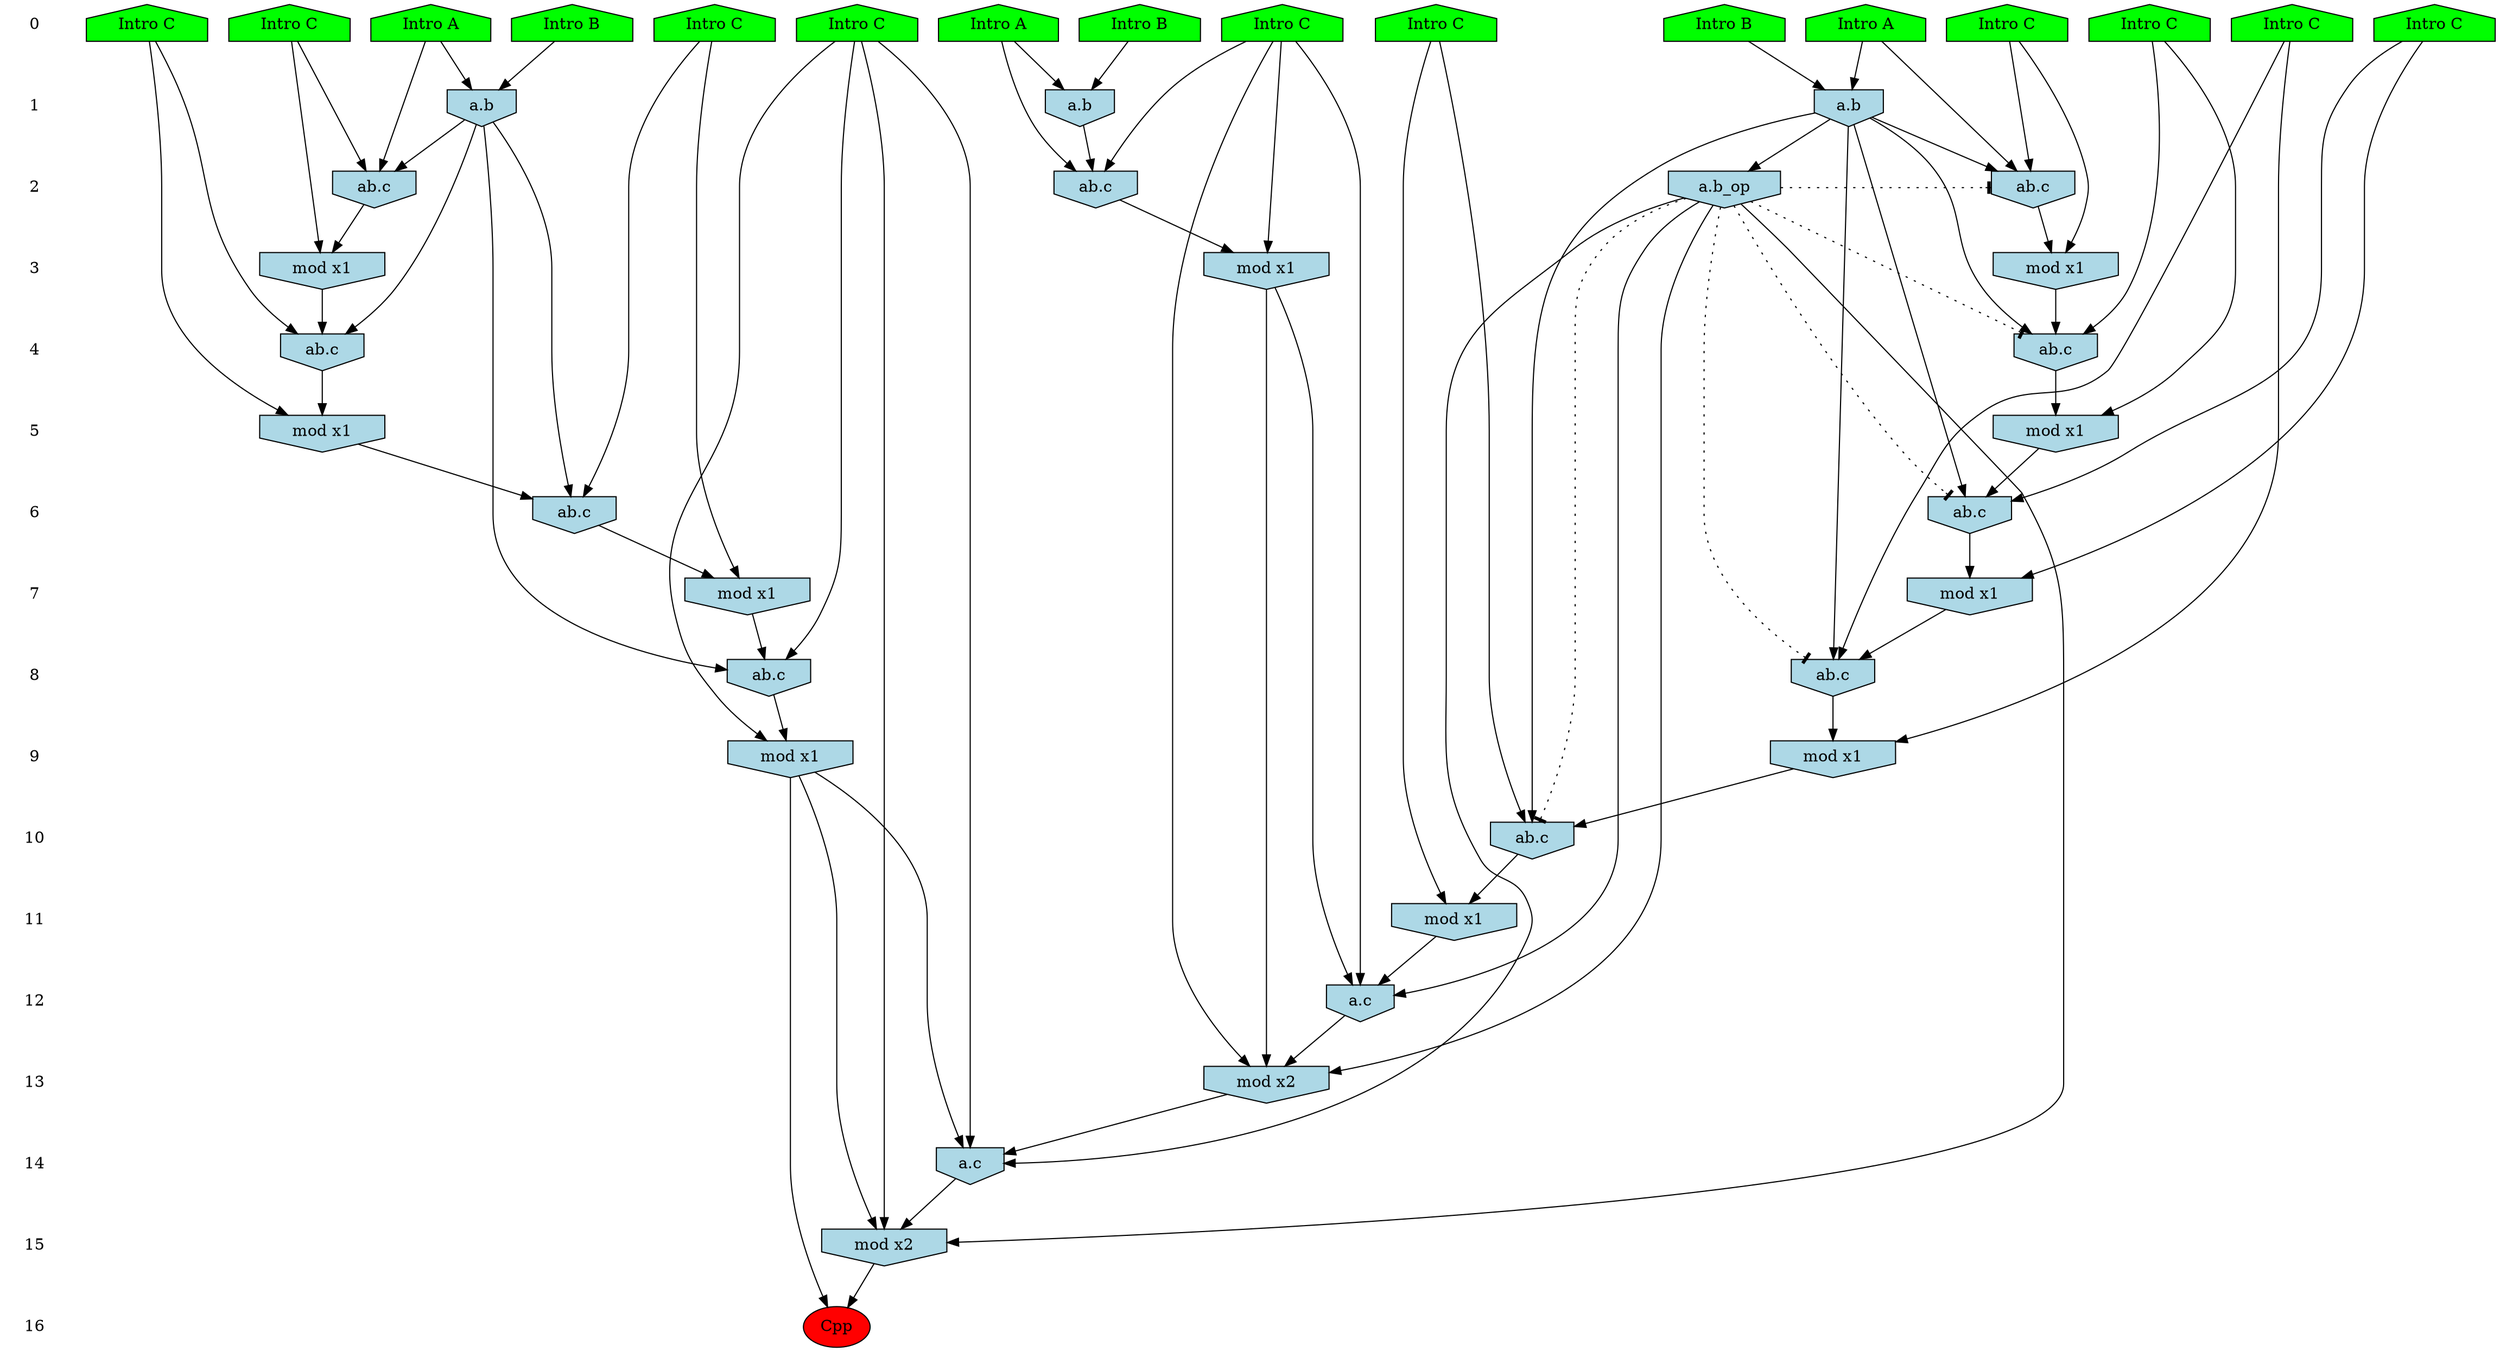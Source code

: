 /* Compression of 1 causal flows obtained in average at 1.858421E+01 t.u */
/* Compressed causal flows were: [3347] */
digraph G{
 ranksep=.5 ; 
{ rank = same ; "0" [shape=plaintext] ; node_1 [label ="Intro A", shape=house, style=filled, fillcolor=green] ;
node_2 [label ="Intro B", shape=house, style=filled, fillcolor=green] ;
node_3 [label ="Intro A", shape=house, style=filled, fillcolor=green] ;
node_4 [label ="Intro A", shape=house, style=filled, fillcolor=green] ;
node_5 [label ="Intro B", shape=house, style=filled, fillcolor=green] ;
node_6 [label ="Intro B", shape=house, style=filled, fillcolor=green] ;
node_7 [label ="Intro C", shape=house, style=filled, fillcolor=green] ;
node_8 [label ="Intro C", shape=house, style=filled, fillcolor=green] ;
node_9 [label ="Intro C", shape=house, style=filled, fillcolor=green] ;
node_10 [label ="Intro C", shape=house, style=filled, fillcolor=green] ;
node_11 [label ="Intro C", shape=house, style=filled, fillcolor=green] ;
node_12 [label ="Intro C", shape=house, style=filled, fillcolor=green] ;
node_13 [label ="Intro C", shape=house, style=filled, fillcolor=green] ;
node_14 [label ="Intro C", shape=house, style=filled, fillcolor=green] ;
node_15 [label ="Intro C", shape=house, style=filled, fillcolor=green] ;
node_16 [label ="Intro C", shape=house, style=filled, fillcolor=green] ;
}
{ rank = same ; "1" [shape=plaintext] ; node_17 [label="a.b", shape=invhouse, style=filled, fillcolor = lightblue] ;
node_24 [label="a.b", shape=invhouse, style=filled, fillcolor = lightblue] ;
node_29 [label="a.b", shape=invhouse, style=filled, fillcolor = lightblue] ;
}
{ rank = same ; "2" [shape=plaintext] ; node_18 [label="ab.c", shape=invhouse, style=filled, fillcolor = lightblue] ;
node_25 [label="ab.c", shape=invhouse, style=filled, fillcolor = lightblue] ;
node_30 [label="ab.c", shape=invhouse, style=filled, fillcolor = lightblue] ;
node_32 [label="a.b_op", shape=invhouse, style=filled, fillcolor = lightblue] ;
}
{ rank = same ; "3" [shape=plaintext] ; node_19 [label="mod x1", shape=invhouse, style=filled, fillcolor = lightblue] ;
node_28 [label="mod x1", shape=invhouse, style=filled, fillcolor = lightblue] ;
node_36 [label="mod x1", shape=invhouse, style=filled, fillcolor = lightblue] ;
}
{ rank = same ; "4" [shape=plaintext] ; node_20 [label="ab.c", shape=invhouse, style=filled, fillcolor = lightblue] ;
node_37 [label="ab.c", shape=invhouse, style=filled, fillcolor = lightblue] ;
}
{ rank = same ; "5" [shape=plaintext] ; node_21 [label="mod x1", shape=invhouse, style=filled, fillcolor = lightblue] ;
node_38 [label="mod x1", shape=invhouse, style=filled, fillcolor = lightblue] ;
}
{ rank = same ; "6" [shape=plaintext] ; node_22 [label="ab.c", shape=invhouse, style=filled, fillcolor = lightblue] ;
node_39 [label="ab.c", shape=invhouse, style=filled, fillcolor = lightblue] ;
}
{ rank = same ; "7" [shape=plaintext] ; node_23 [label="mod x1", shape=invhouse, style=filled, fillcolor = lightblue] ;
node_40 [label="mod x1", shape=invhouse, style=filled, fillcolor = lightblue] ;
}
{ rank = same ; "8" [shape=plaintext] ; node_26 [label="ab.c", shape=invhouse, style=filled, fillcolor = lightblue] ;
node_41 [label="ab.c", shape=invhouse, style=filled, fillcolor = lightblue] ;
}
{ rank = same ; "9" [shape=plaintext] ; node_27 [label="mod x1", shape=invhouse, style=filled, fillcolor = lightblue] ;
node_42 [label="mod x1", shape=invhouse, style=filled, fillcolor = lightblue] ;
}
{ rank = same ; "10" [shape=plaintext] ; node_31 [label="ab.c", shape=invhouse, style=filled, fillcolor = lightblue] ;
}
{ rank = same ; "11" [shape=plaintext] ; node_33 [label="mod x1", shape=invhouse, style=filled, fillcolor = lightblue] ;
}
{ rank = same ; "12" [shape=plaintext] ; node_34 [label="a.c", shape=invhouse, style=filled, fillcolor = lightblue] ;
}
{ rank = same ; "13" [shape=plaintext] ; node_35 [label="mod x2", shape=invhouse, style=filled, fillcolor = lightblue] ;
}
{ rank = same ; "14" [shape=plaintext] ; node_43 [label="a.c", shape=invhouse, style=filled, fillcolor = lightblue] ;
}
{ rank = same ; "15" [shape=plaintext] ; node_44 [label="mod x2", shape=invhouse, style=filled, fillcolor = lightblue] ;
}
{ rank = same ; "16" [shape=plaintext] ; node_45 [label ="Cpp", style=filled, fillcolor=red] ;
}
"0" -> "1" [style="invis"]; 
"1" -> "2" [style="invis"]; 
"2" -> "3" [style="invis"]; 
"3" -> "4" [style="invis"]; 
"4" -> "5" [style="invis"]; 
"5" -> "6" [style="invis"]; 
"6" -> "7" [style="invis"]; 
"7" -> "8" [style="invis"]; 
"8" -> "9" [style="invis"]; 
"9" -> "10" [style="invis"]; 
"10" -> "11" [style="invis"]; 
"11" -> "12" [style="invis"]; 
"12" -> "13" [style="invis"]; 
"13" -> "14" [style="invis"]; 
"14" -> "15" [style="invis"]; 
"15" -> "16" [style="invis"]; 
node_4 -> node_17
node_6 -> node_17
node_4 -> node_18
node_10 -> node_18
node_17 -> node_18
node_10 -> node_19
node_18 -> node_19
node_16 -> node_20
node_17 -> node_20
node_19 -> node_20
node_16 -> node_21
node_20 -> node_21
node_12 -> node_22
node_17 -> node_22
node_21 -> node_22
node_12 -> node_23
node_22 -> node_23
node_1 -> node_24
node_5 -> node_24
node_1 -> node_25
node_13 -> node_25
node_24 -> node_25
node_15 -> node_26
node_17 -> node_26
node_23 -> node_26
node_15 -> node_27
node_26 -> node_27
node_13 -> node_28
node_25 -> node_28
node_2 -> node_29
node_3 -> node_29
node_3 -> node_30
node_9 -> node_30
node_29 -> node_30
node_14 -> node_31
node_17 -> node_31
node_27 -> node_31
node_17 -> node_32
node_14 -> node_33
node_31 -> node_33
node_13 -> node_34
node_28 -> node_34
node_32 -> node_34
node_33 -> node_34
node_13 -> node_35
node_28 -> node_35
node_32 -> node_35
node_34 -> node_35
node_9 -> node_36
node_30 -> node_36
node_7 -> node_37
node_29 -> node_37
node_36 -> node_37
node_7 -> node_38
node_37 -> node_38
node_11 -> node_39
node_29 -> node_39
node_38 -> node_39
node_11 -> node_40
node_39 -> node_40
node_8 -> node_41
node_29 -> node_41
node_40 -> node_41
node_8 -> node_42
node_41 -> node_42
node_8 -> node_43
node_32 -> node_43
node_35 -> node_43
node_42 -> node_43
node_8 -> node_44
node_32 -> node_44
node_42 -> node_44
node_43 -> node_44
node_42 -> node_45
node_44 -> node_45
node_32 -> node_31 [style=dotted, arrowhead = tee] 
node_32 -> node_26 [style=dotted, arrowhead = tee] 
node_32 -> node_22 [style=dotted, arrowhead = tee] 
node_32 -> node_20 [style=dotted, arrowhead = tee] 
node_32 -> node_18 [style=dotted, arrowhead = tee] 
}
/*
 Dot generation time: 0.000225
*/